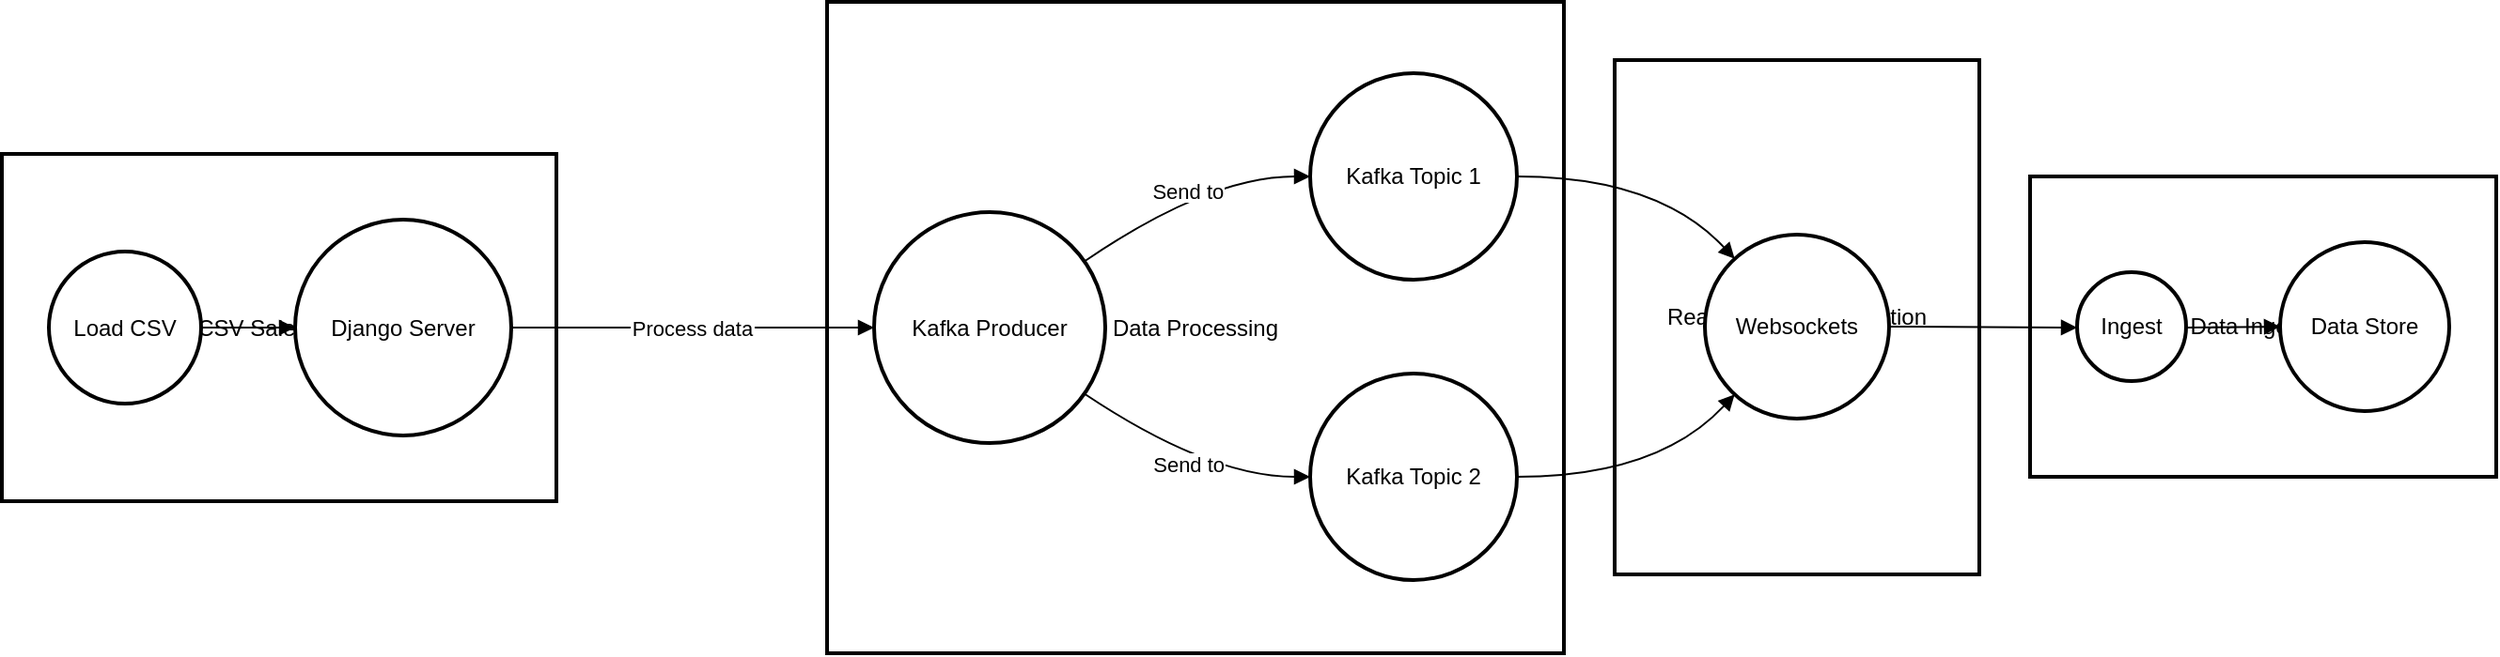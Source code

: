 <mxfile version="26.0.14">
  <diagram name="Page-1" id="615sjEiSCK4b8tp8XSkJ">
    <mxGraphModel>
      <root>
        <mxCell id="0" />
        <mxCell id="1" parent="0" />
        <mxCell id="2" value="Data Ingestion" style="whiteSpace=wrap;strokeWidth=2;" vertex="1" parent="1">
          <mxGeometry x="1087" y="101" width="248" height="160" as="geometry" />
        </mxCell>
        <mxCell id="3" value="Real-time Communication" style="whiteSpace=wrap;strokeWidth=2;" vertex="1" parent="1">
          <mxGeometry x="866" y="39" width="194" height="274" as="geometry" />
        </mxCell>
        <mxCell id="4" value="Data Processing" style="whiteSpace=wrap;strokeWidth=2;" vertex="1" parent="1">
          <mxGeometry x="447" y="8" width="392" height="347" as="geometry" />
        </mxCell>
        <mxCell id="5" value="CSV Sales Data" style="whiteSpace=wrap;strokeWidth=2;" vertex="1" parent="1">
          <mxGeometry x="8" y="89" width="295" height="185" as="geometry" />
        </mxCell>
        <mxCell id="6" value="Load CSV" style="ellipse;aspect=fixed;strokeWidth=2;whiteSpace=wrap;" vertex="1" parent="1">
          <mxGeometry x="33" y="141" width="81" height="81" as="geometry" />
        </mxCell>
        <mxCell id="7" value="Django Server" style="ellipse;aspect=fixed;strokeWidth=2;whiteSpace=wrap;" vertex="1" parent="1">
          <mxGeometry x="164" y="124" width="115" height="115" as="geometry" />
        </mxCell>
        <mxCell id="8" value="Kafka Producer" style="ellipse;aspect=fixed;strokeWidth=2;whiteSpace=wrap;" vertex="1" parent="1">
          <mxGeometry x="472" y="120" width="123" height="123" as="geometry" />
        </mxCell>
        <mxCell id="9" value="Kafka Topic 1" style="ellipse;aspect=fixed;strokeWidth=2;whiteSpace=wrap;" vertex="1" parent="1">
          <mxGeometry x="704" y="46" width="110" height="110" as="geometry" />
        </mxCell>
        <mxCell id="10" value="Kafka Topic 2" style="ellipse;aspect=fixed;strokeWidth=2;whiteSpace=wrap;" vertex="1" parent="1">
          <mxGeometry x="704" y="206" width="110" height="110" as="geometry" />
        </mxCell>
        <mxCell id="11" value="Websockets" style="ellipse;aspect=fixed;strokeWidth=2;whiteSpace=wrap;" vertex="1" parent="1">
          <mxGeometry x="914" y="132" width="98" height="98" as="geometry" />
        </mxCell>
        <mxCell id="12" value="Ingest" style="ellipse;aspect=fixed;strokeWidth=2;whiteSpace=wrap;" vertex="1" parent="1">
          <mxGeometry x="1112" y="152" width="58" height="58" as="geometry" />
        </mxCell>
        <mxCell id="13" value="Data Store" style="ellipse;aspect=fixed;strokeWidth=2;whiteSpace=wrap;" vertex="1" parent="1">
          <mxGeometry x="1220" y="136" width="90" height="90" as="geometry" />
        </mxCell>
        <mxCell id="14" value="" style="curved=1;startArrow=none;endArrow=block;exitX=0.99;exitY=0.5;entryX=0;entryY=0.5;" edge="1" parent="1" source="6" target="7">
          <mxGeometry relative="1" as="geometry">
            <Array as="points" />
          </mxGeometry>
        </mxCell>
        <mxCell id="15" value="Process data" style="curved=1;startArrow=none;endArrow=block;exitX=0.99;exitY=0.5;entryX=0;entryY=0.5;" edge="1" parent="1" source="7" target="8">
          <mxGeometry relative="1" as="geometry">
            <Array as="points" />
          </mxGeometry>
        </mxCell>
        <mxCell id="16" value="Send to" style="curved=1;startArrow=none;endArrow=block;exitX=1;exitY=0.15;entryX=0;entryY=0.5;" edge="1" parent="1" source="8" target="9">
          <mxGeometry relative="1" as="geometry">
            <Array as="points">
              <mxPoint x="650" y="101" />
            </Array>
          </mxGeometry>
        </mxCell>
        <mxCell id="17" value="Send to" style="curved=1;startArrow=none;endArrow=block;exitX=1;exitY=0.85;entryX=0;entryY=0.5;" edge="1" parent="1" source="8" target="10">
          <mxGeometry relative="1" as="geometry">
            <Array as="points">
              <mxPoint x="650" y="261" />
            </Array>
          </mxGeometry>
        </mxCell>
        <mxCell id="18" value="" style="curved=1;startArrow=none;endArrow=block;exitX=1;exitY=0.5;entryX=0.04;entryY=0;" edge="1" parent="1" source="9" target="11">
          <mxGeometry relative="1" as="geometry">
            <Array as="points">
              <mxPoint x="889" y="101" />
            </Array>
          </mxGeometry>
        </mxCell>
        <mxCell id="19" value="" style="curved=1;startArrow=none;endArrow=block;exitX=1;exitY=0.5;entryX=0.04;entryY=1;" edge="1" parent="1" source="10" target="11">
          <mxGeometry relative="1" as="geometry">
            <Array as="points">
              <mxPoint x="889" y="261" />
            </Array>
          </mxGeometry>
        </mxCell>
        <mxCell id="20" value="" style="curved=1;startArrow=none;endArrow=block;exitX=1;exitY=0.5;entryX=0;entryY=0.51;" edge="1" parent="1" source="11" target="12">
          <mxGeometry relative="1" as="geometry">
            <Array as="points" />
          </mxGeometry>
        </mxCell>
        <mxCell id="21" value="" style="curved=1;startArrow=none;endArrow=block;exitX=1;exitY=0.51;entryX=0;entryY=0.5;" edge="1" parent="1" source="12" target="13">
          <mxGeometry relative="1" as="geometry">
            <Array as="points" />
          </mxGeometry>
        </mxCell>
      </root>
    </mxGraphModel>
  </diagram>
</mxfile>
